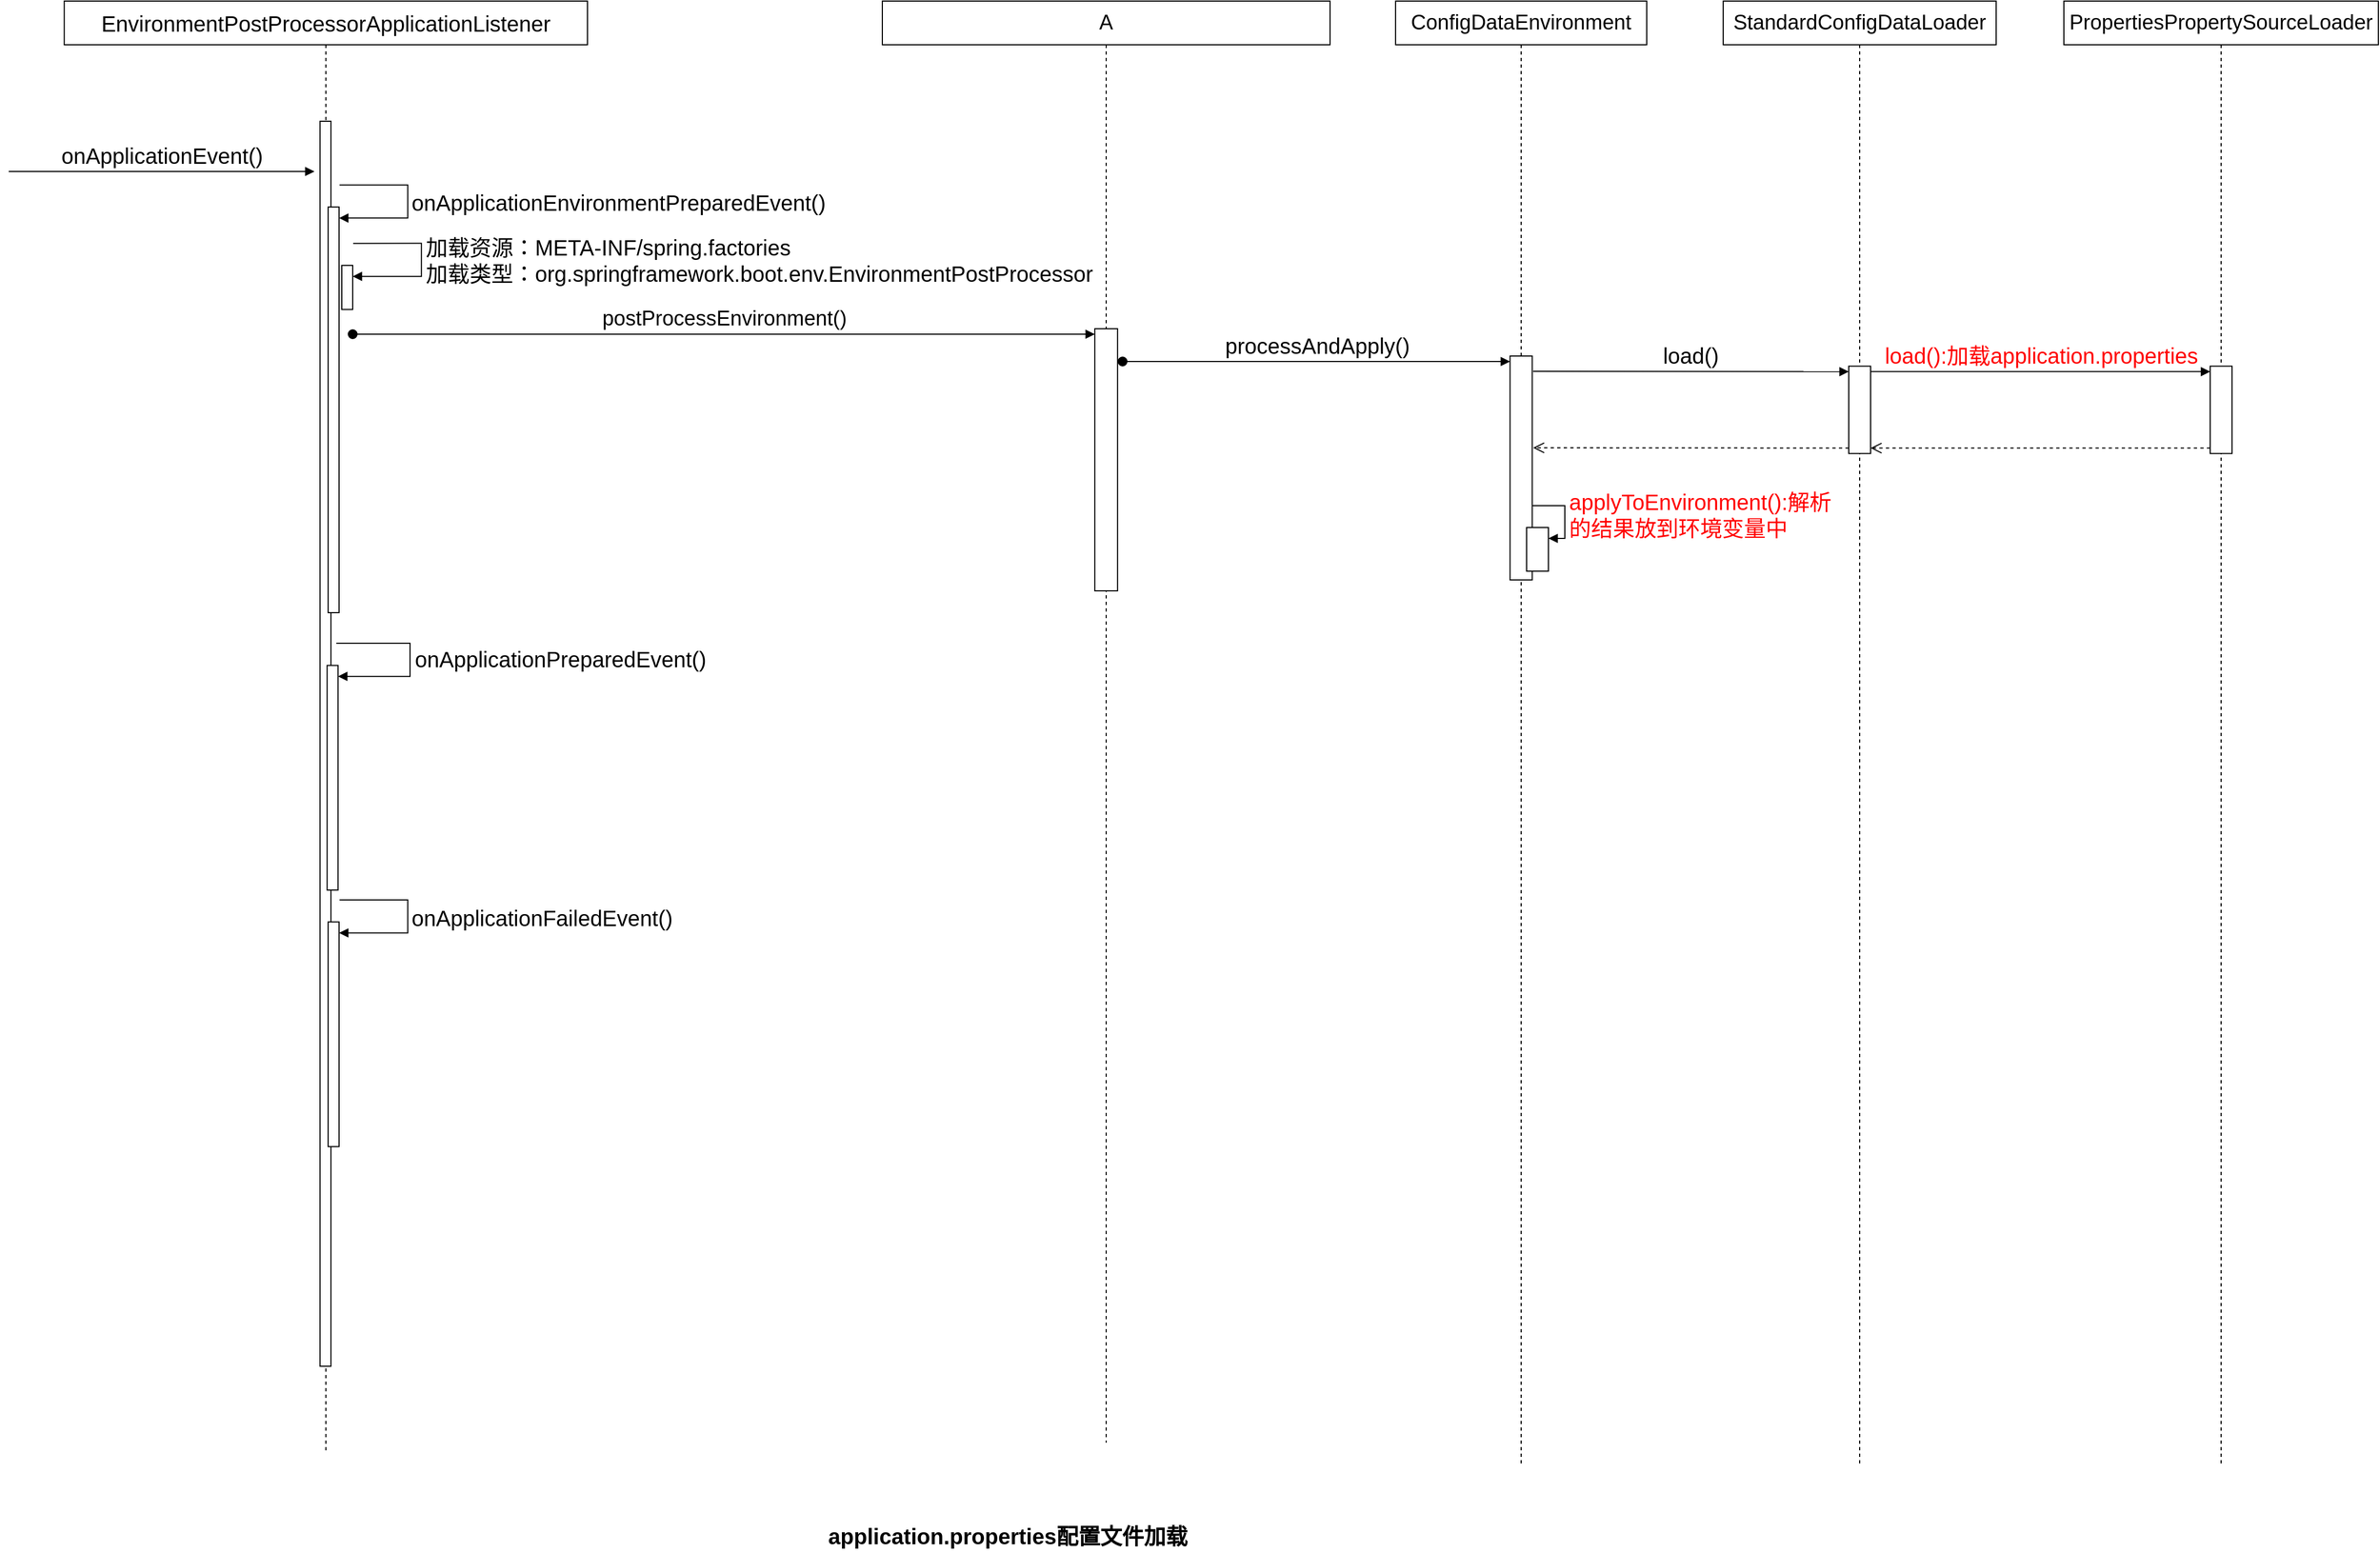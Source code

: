 <mxfile version="26.0.4">
  <diagram name="第 1 页" id="A2wYnKDMZFF023bxGnZ8">
    <mxGraphModel dx="2022" dy="703" grid="1" gridSize="10" guides="1" tooltips="1" connect="1" arrows="1" fold="1" page="1" pageScale="1" pageWidth="827" pageHeight="1169" background="none" math="0" shadow="0">
      <root>
        <mxCell id="0" />
        <mxCell id="1" parent="0" />
        <mxCell id="-QrxRBGIXTvyxB3OS5xk-18" value="A" style="shape=umlLifeline;perimeter=lifelinePerimeter;whiteSpace=wrap;html=1;container=1;dropTarget=0;collapsible=0;recursiveResize=0;outlineConnect=0;portConstraint=eastwest;newEdgeStyle={&quot;curved&quot;:0,&quot;rounded&quot;:0};fontSize=19;fontStyle=0" parent="1" vertex="1">
          <mxGeometry x="150" y="130" width="410" height="1320" as="geometry" />
        </mxCell>
        <mxCell id="YZu31wHBDfyEzBDPMWce-38" value="" style="html=1;points=[[0,0,0,0,5],[0,1,0,0,-5],[1,0,0,0,5],[1,1,0,0,-5]];perimeter=orthogonalPerimeter;outlineConnect=0;targetShapes=umlLifeline;portConstraint=eastwest;newEdgeStyle={&quot;curved&quot;:0,&quot;rounded&quot;:0};" parent="-QrxRBGIXTvyxB3OS5xk-18" vertex="1">
          <mxGeometry x="194.58" y="300" width="20.83" height="240" as="geometry" />
        </mxCell>
        <mxCell id="YZu31wHBDfyEzBDPMWce-52" value="processAndApply()" style="html=1;verticalAlign=bottom;startArrow=oval;endArrow=block;startSize=8;curved=0;rounded=0;entryX=0;entryY=0;entryDx=0;entryDy=5;fontSize=20;" parent="-QrxRBGIXTvyxB3OS5xk-18" target="YZu31wHBDfyEzBDPMWce-51" edge="1">
          <mxGeometry relative="1" as="geometry">
            <mxPoint x="220" y="330" as="sourcePoint" />
          </mxGeometry>
        </mxCell>
        <mxCell id="YZu31wHBDfyEzBDPMWce-24" value="" style="group;fontColor=#000000;" parent="1" vertex="1" connectable="0">
          <mxGeometry x="-190" y="190" width="850" height="1270" as="geometry" />
        </mxCell>
        <mxCell id="-QrxRBGIXTvyxB3OS5xk-1" value="&lt;font style=&quot;color: rgb(0, 0, 0); font-weight: normal;&quot;&gt;EnvironmentPostProcessorApplicationListener&lt;/font&gt;" style="shape=umlLifeline;whiteSpace=wrap;html=1;container=1;dropTarget=0;collapsible=0;recursiveResize=0;outlineConnect=0;portConstraint=eastwest;newEdgeStyle={&quot;curved&quot;:0,&quot;rounded&quot;:0};fontSize=20;fontStyle=1;points=[[0,0,0,0,5],[0,1,0,0,-5],[1,0,0,0,5],[1,1,0,0,-5]];perimeter=rectanglePerimeter;targetShapes=umlLifeline;participant=label;fontColor=#FF0000;" parent="YZu31wHBDfyEzBDPMWce-24" vertex="1">
          <mxGeometry x="-409.17" y="-60" width="479.17" height="1330" as="geometry" />
        </mxCell>
        <mxCell id="-QrxRBGIXTvyxB3OS5xk-2" value="" style="html=1;points=[[0,0,0,0,5],[0,1,0,0,-5],[1,0,0,0,5],[1,1,0,0,-5]];perimeter=orthogonalPerimeter;outlineConnect=0;targetShapes=umlLifeline;portConstraint=eastwest;newEdgeStyle={&quot;curved&quot;:0,&quot;rounded&quot;:0};" parent="-QrxRBGIXTvyxB3OS5xk-1" vertex="1">
          <mxGeometry x="234.25" y="110" width="10" height="1140" as="geometry" />
        </mxCell>
        <mxCell id="-QrxRBGIXTvyxB3OS5xk-16" value="" style="html=1;points=[[0,0,0,0,5],[0,1,0,0,-5],[1,0,0,0,5],[1,1,0,0,-5]];perimeter=orthogonalPerimeter;outlineConnect=0;targetShapes=umlLifeline;portConstraint=eastwest;newEdgeStyle={&quot;curved&quot;:0,&quot;rounded&quot;:0};" parent="-QrxRBGIXTvyxB3OS5xk-1" vertex="1">
          <mxGeometry x="241.67" y="188.57" width="10" height="371.43" as="geometry" />
        </mxCell>
        <mxCell id="-QrxRBGIXTvyxB3OS5xk-17" value="onApplicationEnvironmentPreparedEvent()" style="html=1;align=left;spacingLeft=2;endArrow=block;rounded=0;edgeStyle=orthogonalEdgeStyle;curved=0;rounded=0;fontSize=20;" parent="-QrxRBGIXTvyxB3OS5xk-1" target="-QrxRBGIXTvyxB3OS5xk-16" edge="1">
          <mxGeometry relative="1" as="geometry">
            <mxPoint x="252.083" y="168.403" as="sourcePoint" />
            <Array as="points">
              <mxPoint x="314.583" y="198.655" />
            </Array>
          </mxGeometry>
        </mxCell>
        <mxCell id="A_lMgig04zZX347-qLPO-1" value="" style="html=1;points=[[0,0,0,0,5],[0,1,0,0,-5],[1,0,0,0,5],[1,1,0,0,-5]];perimeter=orthogonalPerimeter;outlineConnect=0;targetShapes=umlLifeline;portConstraint=eastwest;newEdgeStyle={&quot;curved&quot;:0,&quot;rounded&quot;:0};" parent="-QrxRBGIXTvyxB3OS5xk-1" vertex="1">
          <mxGeometry x="254.167" y="242.017" width="10" height="40.336" as="geometry" />
        </mxCell>
        <mxCell id="A_lMgig04zZX347-qLPO-2" value="加载资源：META-INF/spring.factories&lt;div&gt;加载类型：org.springframework.boot.env.EnvironmentPostProcessor&lt;/div&gt;" style="html=1;align=left;spacingLeft=2;endArrow=block;rounded=0;edgeStyle=orthogonalEdgeStyle;curved=0;rounded=0;fontSize=20;" parent="-QrxRBGIXTvyxB3OS5xk-1" target="A_lMgig04zZX347-qLPO-1" edge="1">
          <mxGeometry relative="1" as="geometry">
            <mxPoint x="264.583" y="221.849" as="sourcePoint" />
            <Array as="points">
              <mxPoint x="327.083" y="252.101" />
            </Array>
          </mxGeometry>
        </mxCell>
        <mxCell id="m-SrFzIWjWcpo6os5ry7-4" value="" style="html=1;points=[[0,0,0,0,5],[0,1,0,0,-5],[1,0,0,0,5],[1,1,0,0,-5]];perimeter=orthogonalPerimeter;outlineConnect=0;targetShapes=umlLifeline;portConstraint=eastwest;newEdgeStyle={&quot;curved&quot;:0,&quot;rounded&quot;:0};" parent="-QrxRBGIXTvyxB3OS5xk-1" vertex="1">
          <mxGeometry x="240.75" y="608.29" width="10" height="205.71" as="geometry" />
        </mxCell>
        <mxCell id="m-SrFzIWjWcpo6os5ry7-5" value="onApplicationPreparedEvent()" style="html=1;align=left;spacingLeft=2;endArrow=block;rounded=0;edgeStyle=orthogonalEdgeStyle;curved=0;rounded=0;fontSize=20;" parent="-QrxRBGIXTvyxB3OS5xk-1" target="m-SrFzIWjWcpo6os5ry7-4" edge="1">
          <mxGeometry relative="1" as="geometry">
            <mxPoint x="249.17" y="588" as="sourcePoint" />
            <Array as="points">
              <mxPoint x="316.667" y="618.37" />
            </Array>
          </mxGeometry>
        </mxCell>
        <mxCell id="YZu31wHBDfyEzBDPMWce-30" value="" style="html=1;points=[[0,0,0,0,5],[0,1,0,0,-5],[1,0,0,0,5],[1,1,0,0,-5]];perimeter=orthogonalPerimeter;outlineConnect=0;targetShapes=umlLifeline;portConstraint=eastwest;newEdgeStyle={&quot;curved&quot;:0,&quot;rounded&quot;:0};" parent="-QrxRBGIXTvyxB3OS5xk-1" vertex="1">
          <mxGeometry x="241.667" y="843.172" width="10" height="205.71" as="geometry" />
        </mxCell>
        <mxCell id="YZu31wHBDfyEzBDPMWce-31" value="onApplicationFailedEvent()" style="html=1;align=left;spacingLeft=2;endArrow=block;rounded=0;edgeStyle=orthogonalEdgeStyle;curved=0;rounded=0;fontSize=20;" parent="-QrxRBGIXTvyxB3OS5xk-1" target="YZu31wHBDfyEzBDPMWce-30" edge="1">
          <mxGeometry relative="1" as="geometry">
            <mxPoint x="252.083" y="823" as="sourcePoint" />
            <Array as="points">
              <mxPoint x="314.583" y="853.252" />
            </Array>
          </mxGeometry>
        </mxCell>
        <mxCell id="YZu31wHBDfyEzBDPMWce-39" value="&lt;span style=&quot;font-size: 19px;&quot;&gt;postProcessEnvironment()&lt;/span&gt;" style="html=1;verticalAlign=bottom;startArrow=oval;endArrow=block;startSize=8;curved=0;rounded=0;entryX=0;entryY=0;entryDx=0;entryDy=5;" parent="-QrxRBGIXTvyxB3OS5xk-1" target="YZu31wHBDfyEzBDPMWce-38" edge="1">
          <mxGeometry relative="1" as="geometry">
            <mxPoint x="264.167" y="305" as="sourcePoint" />
          </mxGeometry>
        </mxCell>
        <mxCell id="-QrxRBGIXTvyxB3OS5xk-56" value="onApplicationEvent()" style="html=1;verticalAlign=bottom;endArrow=block;curved=0;rounded=0;fontSize=20;" parent="YZu31wHBDfyEzBDPMWce-24" edge="1">
          <mxGeometry relative="1" as="geometry">
            <mxPoint x="-460" y="96" as="sourcePoint" />
            <mxPoint x="-180" y="96" as="targetPoint" />
          </mxGeometry>
        </mxCell>
        <mxCell id="YZu31wHBDfyEzBDPMWce-42" value="ConfigDataEnvironment" style="shape=umlLifeline;perimeter=lifelinePerimeter;whiteSpace=wrap;html=1;container=1;dropTarget=0;collapsible=0;recursiveResize=0;outlineConnect=0;portConstraint=eastwest;newEdgeStyle={&quot;curved&quot;:0,&quot;rounded&quot;:0};fontSize=19;fontStyle=0" parent="1" vertex="1">
          <mxGeometry x="620" y="130" width="230" height="1340" as="geometry" />
        </mxCell>
        <mxCell id="YZu31wHBDfyEzBDPMWce-51" value="" style="html=1;points=[[0,0,0,0,5],[0,1,0,0,-5],[1,0,0,0,5],[1,1,0,0,-5]];perimeter=orthogonalPerimeter;outlineConnect=0;targetShapes=umlLifeline;portConstraint=eastwest;newEdgeStyle={&quot;curved&quot;:0,&quot;rounded&quot;:0};" parent="YZu31wHBDfyEzBDPMWce-42" vertex="1">
          <mxGeometry x="104.83" y="325" width="20.33" height="205" as="geometry" />
        </mxCell>
        <mxCell id="YZu31wHBDfyEzBDPMWce-53" value="" style="html=1;points=[[0,0,0,0,5],[0,1,0,0,-5],[1,0,0,0,5],[1,1,0,0,-5]];perimeter=orthogonalPerimeter;outlineConnect=0;targetShapes=umlLifeline;portConstraint=eastwest;newEdgeStyle={&quot;curved&quot;:0,&quot;rounded&quot;:0};" parent="YZu31wHBDfyEzBDPMWce-42" vertex="1">
          <mxGeometry x="120" y="482" width="20" height="40" as="geometry" />
        </mxCell>
        <mxCell id="YZu31wHBDfyEzBDPMWce-54" value="applyToEnvironment():解析&lt;div&gt;的结果放到环境变量中&lt;/div&gt;" style="html=1;align=left;spacingLeft=2;endArrow=block;rounded=0;edgeStyle=orthogonalEdgeStyle;curved=0;rounded=0;fontSize=20;fontColor=#FF0000;" parent="YZu31wHBDfyEzBDPMWce-42" target="YZu31wHBDfyEzBDPMWce-53" edge="1">
          <mxGeometry relative="1" as="geometry">
            <mxPoint x="125" y="462" as="sourcePoint" />
            <Array as="points">
              <mxPoint x="155" y="492" />
            </Array>
          </mxGeometry>
        </mxCell>
        <mxCell id="zJiLaxPMrnUQSygg1qqY-2" value="load()" style="html=1;verticalAlign=bottom;endArrow=block;curved=0;rounded=0;entryX=0;entryY=0;entryDx=0;entryDy=5;fontSize=20;" parent="YZu31wHBDfyEzBDPMWce-42" target="zJiLaxPMrnUQSygg1qqY-1" edge="1">
          <mxGeometry x="-0.002" relative="1" as="geometry">
            <mxPoint x="126" y="339" as="sourcePoint" />
            <mxPoint as="offset" />
          </mxGeometry>
        </mxCell>
        <mxCell id="zJiLaxPMrnUQSygg1qqY-3" value="" style="html=1;verticalAlign=bottom;endArrow=open;dashed=1;endSize=8;curved=0;rounded=0;exitX=0;exitY=1;exitDx=0;exitDy=-5;" parent="YZu31wHBDfyEzBDPMWce-42" source="zJiLaxPMrnUQSygg1qqY-1" edge="1">
          <mxGeometry relative="1" as="geometry">
            <mxPoint x="126" y="409" as="targetPoint" />
          </mxGeometry>
        </mxCell>
        <mxCell id="YZu31wHBDfyEzBDPMWce-46" value="PropertiesPropertySourceLoader" style="shape=umlLifeline;perimeter=lifelinePerimeter;whiteSpace=wrap;html=1;container=1;dropTarget=0;collapsible=0;recursiveResize=0;outlineConnect=0;portConstraint=eastwest;newEdgeStyle={&quot;curved&quot;:0,&quot;rounded&quot;:0};fontSize=19;fontStyle=0" parent="1" vertex="1">
          <mxGeometry x="1232" y="130" width="288" height="1340" as="geometry" />
        </mxCell>
        <mxCell id="zJiLaxPMrnUQSygg1qqY-5" value="" style="html=1;points=[[0,0,0,0,5],[0,1,0,0,-5],[1,0,0,0,5],[1,1,0,0,-5]];perimeter=orthogonalPerimeter;outlineConnect=0;targetShapes=umlLifeline;portConstraint=eastwest;newEdgeStyle={&quot;curved&quot;:0,&quot;rounded&quot;:0};" parent="YZu31wHBDfyEzBDPMWce-46" vertex="1">
          <mxGeometry x="134" y="334.28" width="20" height="80" as="geometry" />
        </mxCell>
        <mxCell id="YZu31wHBDfyEzBDPMWce-50" value="StandardConfigDataLoader" style="shape=umlLifeline;perimeter=lifelinePerimeter;whiteSpace=wrap;html=1;container=1;dropTarget=0;collapsible=0;recursiveResize=0;outlineConnect=0;portConstraint=eastwest;newEdgeStyle={&quot;curved&quot;:0,&quot;rounded&quot;:0};fontSize=19;fontStyle=0" parent="1" vertex="1">
          <mxGeometry x="920" y="130" width="250" height="1340" as="geometry" />
        </mxCell>
        <mxCell id="zJiLaxPMrnUQSygg1qqY-1" value="" style="html=1;points=[[0,0,0,0,5],[0,1,0,0,-5],[1,0,0,0,5],[1,1,0,0,-5]];perimeter=orthogonalPerimeter;outlineConnect=0;targetShapes=umlLifeline;portConstraint=eastwest;newEdgeStyle={&quot;curved&quot;:0,&quot;rounded&quot;:0};" parent="YZu31wHBDfyEzBDPMWce-50" vertex="1">
          <mxGeometry x="115" y="334.28" width="20" height="80" as="geometry" />
        </mxCell>
        <mxCell id="-QrxRBGIXTvyxB3OS5xk-58" value="application.properties配置文件加载" style="text;html=1;whiteSpace=wrap;strokeColor=none;fillColor=none;align=center;verticalAlign=middle;rounded=0;fontSize=20;fontStyle=1" parent="1" vertex="1">
          <mxGeometry x="60" y="1520" width="410" height="30" as="geometry" />
        </mxCell>
        <mxCell id="zJiLaxPMrnUQSygg1qqY-6" value="load():加载application.properties" style="html=1;verticalAlign=bottom;endArrow=block;curved=0;rounded=0;entryX=0;entryY=0;entryDx=0;entryDy=5;fontSize=20;exitX=1;exitY=0;exitDx=0;exitDy=5;exitPerimeter=0;fontColor=#FF0000;" parent="1" source="zJiLaxPMrnUQSygg1qqY-1" target="zJiLaxPMrnUQSygg1qqY-5" edge="1">
          <mxGeometry relative="1" as="geometry">
            <mxPoint x="1050" y="469" as="sourcePoint" />
          </mxGeometry>
        </mxCell>
        <mxCell id="zJiLaxPMrnUQSygg1qqY-7" value="" style="html=1;verticalAlign=bottom;endArrow=open;dashed=1;endSize=8;curved=0;rounded=0;exitX=0;exitY=1;exitDx=0;exitDy=-5;entryX=1;entryY=1;entryDx=0;entryDy=-5;entryPerimeter=0;" parent="1" source="zJiLaxPMrnUQSygg1qqY-5" target="zJiLaxPMrnUQSygg1qqY-1" edge="1">
          <mxGeometry relative="1" as="geometry">
            <mxPoint x="1050" y="539" as="targetPoint" />
          </mxGeometry>
        </mxCell>
      </root>
    </mxGraphModel>
  </diagram>
</mxfile>
